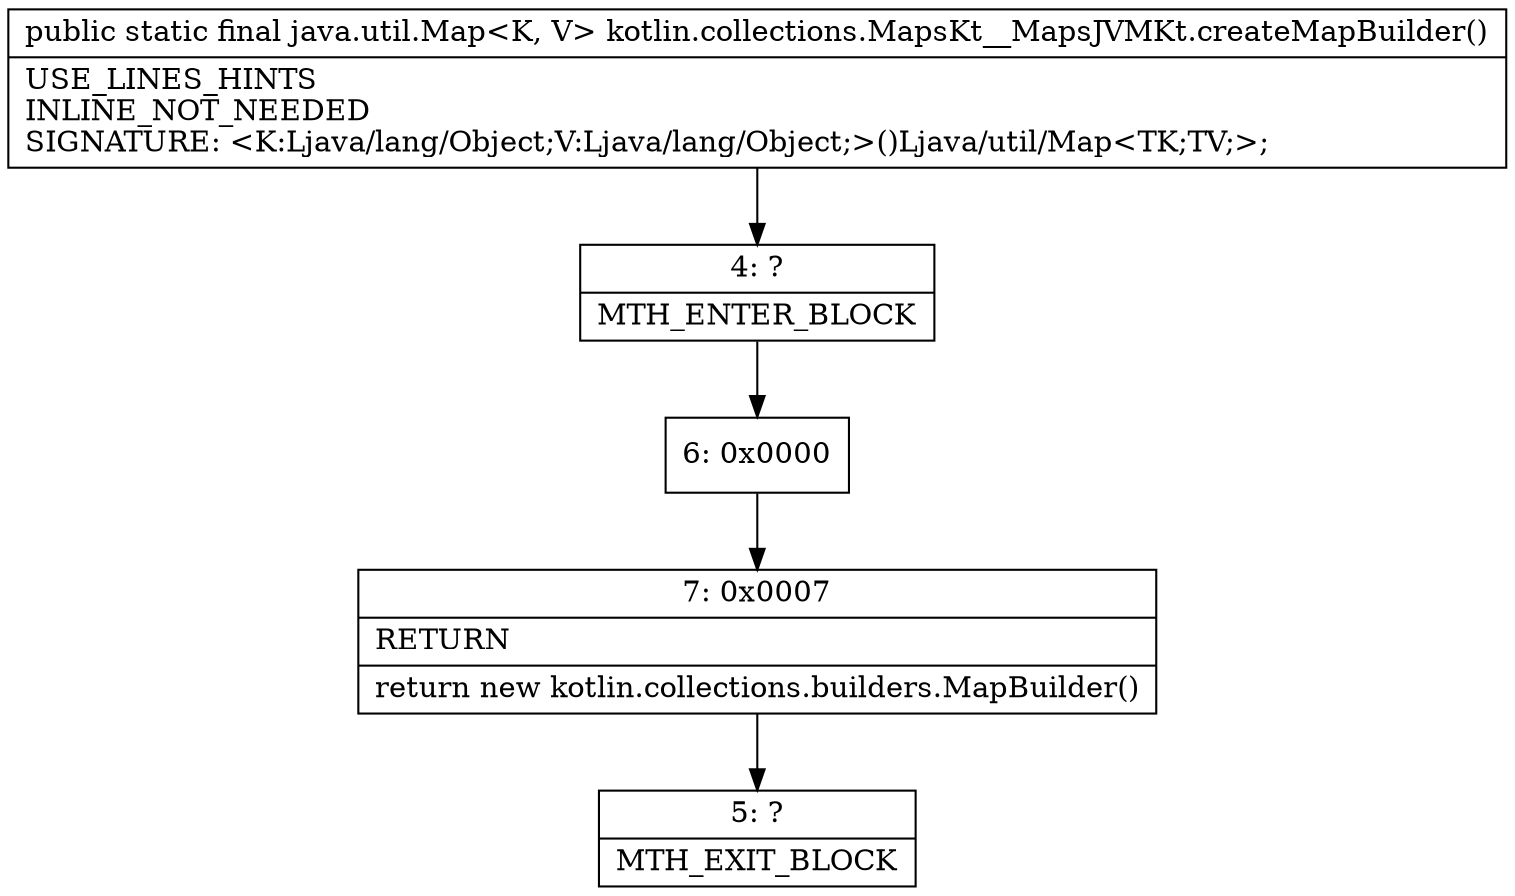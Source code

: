 digraph "CFG forkotlin.collections.MapsKt__MapsJVMKt.createMapBuilder()Ljava\/util\/Map;" {
Node_4 [shape=record,label="{4\:\ ?|MTH_ENTER_BLOCK\l}"];
Node_6 [shape=record,label="{6\:\ 0x0000}"];
Node_7 [shape=record,label="{7\:\ 0x0007|RETURN\l|return new kotlin.collections.builders.MapBuilder()\l}"];
Node_5 [shape=record,label="{5\:\ ?|MTH_EXIT_BLOCK\l}"];
MethodNode[shape=record,label="{public static final java.util.Map\<K, V\> kotlin.collections.MapsKt__MapsJVMKt.createMapBuilder()  | USE_LINES_HINTS\lINLINE_NOT_NEEDED\lSIGNATURE: \<K:Ljava\/lang\/Object;V:Ljava\/lang\/Object;\>()Ljava\/util\/Map\<TK;TV;\>;\l}"];
MethodNode -> Node_4;Node_4 -> Node_6;
Node_6 -> Node_7;
Node_7 -> Node_5;
}

